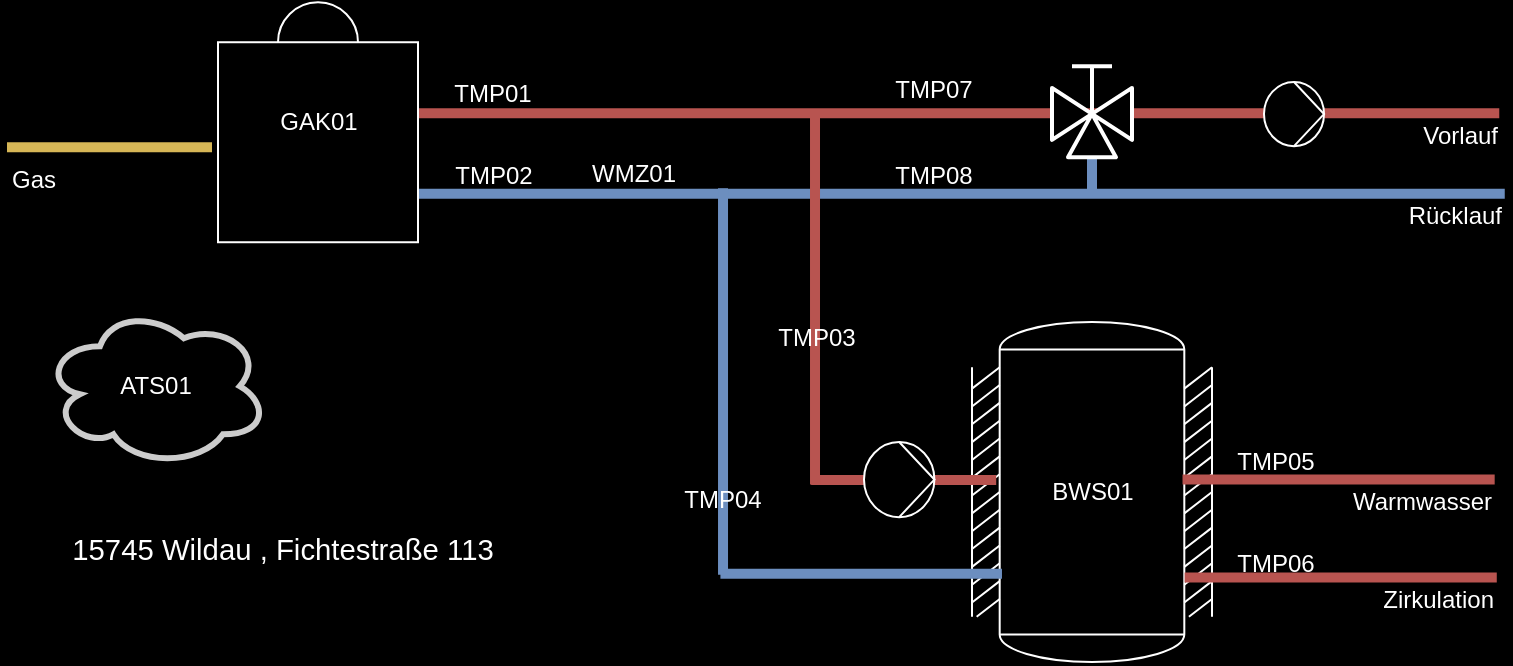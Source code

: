 <mxfile version="13.5.7" type="device"><diagram id="V3q6Fh9Ou1z2hMoxrNTb" name="Page-1"><mxGraphModel dx="1106" dy="900" grid="0" gridSize="10" guides="1" tooltips="1" connect="1" arrows="1" fold="1" page="1" pageScale="1" pageWidth="1169" pageHeight="827" background="#000000" math="0" shadow="0"><root><mxCell id="0"/><mxCell id="1" parent="0"/><mxCell id="9-k8Pmx36fbdROFCDy0--1" value="GAK01" style="verticalLabelPosition=middle;outlineConnect=0;align=center;dashed=0;html=1;verticalAlign=middle;shape=mxgraph.pid.misc.boiler_(dome);labelPosition=center;fillColor=none;strokeColor=#FFFFFF;fontColor=#FFFFFF;" parent="1" vertex="1"><mxGeometry x="237" y="280.12" width="100" height="120" as="geometry"/></mxCell><mxCell id="9-k8Pmx36fbdROFCDy0--4" value="Rücklauf" style="verticalLabelPosition=middle;align=right;dashed=0;html=1;verticalAlign=top;shape=mxgraph.pid.piping.flange;pointerEvents=1;rotation=90;fillColor=#dae8fc;strokeColor=#6c8ebf;strokeWidth=5;horizontal=0;labelPosition=center;fontColor=#FFFFFF;" parent="1" vertex="1"><mxGeometry x="606.44" y="104.43" width="5" height="542.88" as="geometry"/></mxCell><mxCell id="9-k8Pmx36fbdROFCDy0--8" value="Gas" style="verticalLabelPosition=bottom;align=left;dashed=0;html=1;verticalAlign=top;shape=mxgraph.pid.piping.flange;pointerEvents=1;strokeWidth=5;direction=south;fillColor=#fff2cc;strokeColor=#d6b656;fontColor=#FFFFFF;" parent="1" vertex="1"><mxGeometry x="131.5" y="350.12" width="102.5" height="5" as="geometry"/></mxCell><mxCell id="9-k8Pmx36fbdROFCDy0--11" value="ATS01" style="ellipse;shape=cloud;whiteSpace=wrap;html=1;strokeWidth=3;strokeColor=#CCCCCC;fillColor=none;fontColor=#FFFFFF;" parent="1" vertex="1"><mxGeometry x="150" y="432.13" width="111.88" height="80" as="geometry"/></mxCell><mxCell id="9-k8Pmx36fbdROFCDy0--16" value="Vorlauf&lt;br&gt;" style="verticalLabelPosition=middle;align=right;dashed=0;html=1;verticalAlign=top;shape=mxgraph.pid.piping.flange;pointerEvents=1;rotation=90;fillColor=#f8cecc;strokeColor=#b85450;strokeWidth=5;horizontal=0;labelPosition=center;fontColor=#FFFFFF;" parent="1" vertex="1"><mxGeometry x="605.07" y="65.55" width="5" height="540.13" as="geometry"/></mxCell><mxCell id="9-k8Pmx36fbdROFCDy0--18" value="" style="verticalLabelPosition=bottom;align=right;dashed=0;html=1;verticalAlign=top;shape=mxgraph.pid.piping.flange;pointerEvents=1;rotation=-90;fillColor=#dae8fc;strokeColor=#6c8ebf;strokeWidth=5;direction=south;fontColor=#FFFFFF;" parent="1" vertex="1"><mxGeometry x="392.88" y="467.25" width="193.26" height="5" as="geometry"/></mxCell><object label="WMZ01" Seriennummer="12345" id="9-k8Pmx36fbdROFCDy0--15"><mxCell style="rounded=0;whiteSpace=wrap;html=1;strokeWidth=1;strokeColor=none;fillColor=none;verticalAlign=top;fontColor=#FFFFFF;" parent="1" vertex="1"><mxGeometry x="410" y="352.07" width="70.18" height="40" as="geometry"/></mxCell></object><mxCell id="9-k8Pmx36fbdROFCDy0--29" value="TMP04" style="rounded=0;whiteSpace=wrap;html=1;strokeWidth=1;strokeColor=none;fillColor=none;verticalAlign=top;fontColor=#FFFFFF;" parent="1" vertex="1"><mxGeometry x="464.83" y="515.25" width="49.37" height="40" as="geometry"/></mxCell><mxCell id="9-k8Pmx36fbdROFCDy0--32" value="TMP01" style="rounded=0;whiteSpace=wrap;html=1;strokeWidth=1;strokeColor=none;fillColor=none;verticalAlign=top;fontColor=#FFFFFF;" parent="1" vertex="1"><mxGeometry x="350" y="312.36" width="49.37" height="40" as="geometry"/></mxCell><mxCell id="9-k8Pmx36fbdROFCDy0--33" value="TMP02" style="rounded=0;whiteSpace=wrap;html=1;strokeWidth=1;strokeColor=none;fillColor=none;verticalAlign=top;fontColor=#FFFFFF;" parent="1" vertex="1"><mxGeometry x="350" y="352.62" width="50" height="40" as="geometry"/></mxCell><mxCell id="Q0MSv15H2PIOL8-TWJxw-1" value="BWS01" style="shape=mxgraph.pid.vessels.vessel_(dished_ends,_thermal_insulation);html=1;pointerEvents=1;align=center;verticalLabelPosition=middle;verticalAlign=middle;dashed=0;labelPosition=center;fillColor=none;strokeColor=#FFFFFF;fontColor=#FFFFFF;" parent="1" vertex="1"><mxGeometry x="614" y="440" width="120" height="170" as="geometry"/></mxCell><mxCell id="Pz7P0yIq-g2E_J9b6xaV-2" value="Warmwasser" style="verticalLabelPosition=middle;align=right;dashed=0;html=1;verticalAlign=top;shape=mxgraph.pid.piping.flange;pointerEvents=1;rotation=90;fillColor=#f8cecc;strokeColor=#b85450;strokeWidth=5;labelPosition=center;horizontal=0;fontColor=#FFFFFF;" parent="1" vertex="1"><mxGeometry x="794.8" y="440.72" width="5" height="156.08" as="geometry"/></mxCell><mxCell id="Pz7P0yIq-g2E_J9b6xaV-6" value="Zirkulation" style="verticalLabelPosition=middle;align=right;dashed=0;html=1;verticalAlign=top;shape=mxgraph.pid.piping.flange;pointerEvents=1;rotation=90;fillColor=#f8cecc;strokeColor=#b85450;strokeWidth=5;labelPosition=center;horizontal=0;fontColor=#FFFFFF;" parent="1" vertex="1"><mxGeometry x="795.85" y="489.75" width="5" height="156.08" as="geometry"/></mxCell><mxCell id="9-k8Pmx36fbdROFCDy0--34" value="TMP05" style="rounded=0;whiteSpace=wrap;html=1;strokeWidth=1;strokeColor=none;fillColor=none;verticalAlign=top;fontColor=#FFFFFF;" parent="1" vertex="1"><mxGeometry x="741.62" y="495.5" width="48.38" height="40" as="geometry"/></mxCell><mxCell id="9-k8Pmx36fbdROFCDy0--35" value="TMP06" style="rounded=0;whiteSpace=wrap;html=1;strokeWidth=1;strokeColor=none;fillColor=none;verticalAlign=top;fontColor=#FFFFFF;" parent="1" vertex="1"><mxGeometry x="741.62" y="546.62" width="48.38" height="40" as="geometry"/></mxCell><mxCell id="Pz7P0yIq-g2E_J9b6xaV-8" value="" style="verticalLabelPosition=middle;align=right;dashed=0;html=1;verticalAlign=bottom;shape=mxgraph.pid.piping.flange;pointerEvents=1;rotation=90;fillColor=#f8cecc;strokeColor=#b85450;strokeWidth=5;labelPosition=center;horizontal=0;fontColor=#FFFFFF;" parent="1" vertex="1"><mxGeometry x="577.34" y="472.78" width="5" height="92.52" as="geometry"/></mxCell><mxCell id="Pz7P0yIq-g2E_J9b6xaV-9" value="" style="verticalLabelPosition=bottom;align=right;dashed=0;html=1;verticalAlign=top;shape=mxgraph.pid.piping.flange;pointerEvents=1;rotation=-90;fillColor=#f8cecc;strokeColor=#b85450;strokeWidth=5;direction=south;fontColor=#FFFFFF;" parent="1" vertex="1"><mxGeometry x="443.88" y="427.13" width="183.25" height="5" as="geometry"/></mxCell><mxCell id="Pz7P0yIq-g2E_J9b6xaV-10" value="" style="verticalLabelPosition=middle;align=right;dashed=0;html=1;verticalAlign=bottom;shape=mxgraph.pid.piping.flange;pointerEvents=1;rotation=90;fillColor=#dae8fc;strokeColor=#6c8ebf;strokeWidth=5;horizontal=0;labelPosition=center;fontColor=#FFFFFF;" parent="1" vertex="1"><mxGeometry x="556.1" y="495.48" width="5" height="140.78" as="geometry"/></mxCell><mxCell id="9-k8Pmx36fbdROFCDy0--30" value="TMP03" style="rounded=0;whiteSpace=wrap;html=1;strokeWidth=1;strokeColor=none;fillColor=none;verticalAlign=top;fontColor=#FFFFFF;" parent="1" vertex="1"><mxGeometry x="511.73" y="434.12" width="49.37" height="40" as="geometry"/></mxCell><mxCell id="9-k8Pmx36fbdROFCDy0--20" value="" style="verticalLabelPosition=bottom;align=center;dashed=0;html=1;verticalAlign=top;shape=mxgraph.pid.piping.flange;pointerEvents=1;rotation=0;fillColor=#dae8fc;strokeColor=#6c8ebf;strokeWidth=5;fontColor=#FFFFFF;" parent="1" vertex="1"><mxGeometry x="671.5" y="340" width="5" height="37.63" as="geometry"/></mxCell><mxCell id="9-k8Pmx36fbdROFCDy0--19" value="" style="verticalLabelPosition=bottom;align=center;html=1;verticalAlign=top;pointerEvents=1;dashed=0;shape=mxgraph.pid2valves.valve;valveType=threeWay;actuator=man;strokeWidth=2;rotation=0;strokeColor=#FFFFFF;fillColor=#000000;fontColor=#FFFFFF;" parent="1" vertex="1"><mxGeometry x="654" y="305.62" width="40" height="52" as="geometry"/></mxCell><mxCell id="Pz7P0yIq-g2E_J9b6xaV-12" value="TMP07" style="rounded=0;whiteSpace=wrap;html=1;strokeWidth=1;strokeColor=none;fillColor=none;verticalAlign=top;fontColor=#FFFFFF;" parent="1" vertex="1"><mxGeometry x="570" y="310" width="50" height="40" as="geometry"/></mxCell><mxCell id="Pz7P0yIq-g2E_J9b6xaV-13" value="TMP08" style="rounded=0;whiteSpace=wrap;html=1;strokeWidth=1;strokeColor=none;fillColor=none;verticalAlign=top;fontColor=#FFFFFF;" parent="1" vertex="1"><mxGeometry x="570" y="352.62" width="50" height="40" as="geometry"/></mxCell><mxCell id="Pz7P0yIq-g2E_J9b6xaV-14" value="" style="shape=mxgraph.pid.pumps_-_iso.pump_(liquid);html=1;pointerEvents=1;align=center;verticalLabelPosition=bottom;verticalAlign=top;dashed=0;strokeColor=#FFFFFF;fillColor=#000000;fontColor=#FFFFFF;" parent="1" vertex="1"><mxGeometry x="760" y="320" width="30" height="32.07" as="geometry"/></mxCell><mxCell id="Pz7P0yIq-g2E_J9b6xaV-15" value="" style="shape=mxgraph.pid.pumps_-_iso.pump_(liquid);html=1;pointerEvents=1;align=center;verticalLabelPosition=bottom;verticalAlign=top;dashed=0;strokeColor=#FFFFFF;fillColor=#000000;fontColor=#FFFFFF;" parent="1" vertex="1"><mxGeometry x="560" y="500" width="35.19" height="37.57" as="geometry"/></mxCell><mxCell id="Pz7P0yIq-g2E_J9b6xaV-16" value="&lt;font&gt;&lt;span style=&quot;font-family: calibri, sans-serif; font-size: 14.667px;&quot;&gt;15745 Wildau&lt;/span&gt;&lt;span style=&quot;font-family: &amp;quot;calibri&amp;quot; , sans-serif ; font-size: 14.667px&quot;&gt;&amp;nbsp;,&amp;nbsp;&lt;/span&gt;&lt;/font&gt;&lt;span style=&quot;font-family: calibri, sans-serif; font-size: 14.667px;&quot;&gt;Fichtestraße 113&lt;/span&gt;" style="text;html=1;strokeColor=none;fillColor=none;align=center;verticalAlign=middle;whiteSpace=wrap;rounded=0;fontColor=#FFFFFF;" parent="1" vertex="1"><mxGeometry x="128.75" y="541" width="281.25" height="26.96" as="geometry"/></mxCell></root></mxGraphModel></diagram></mxfile>
